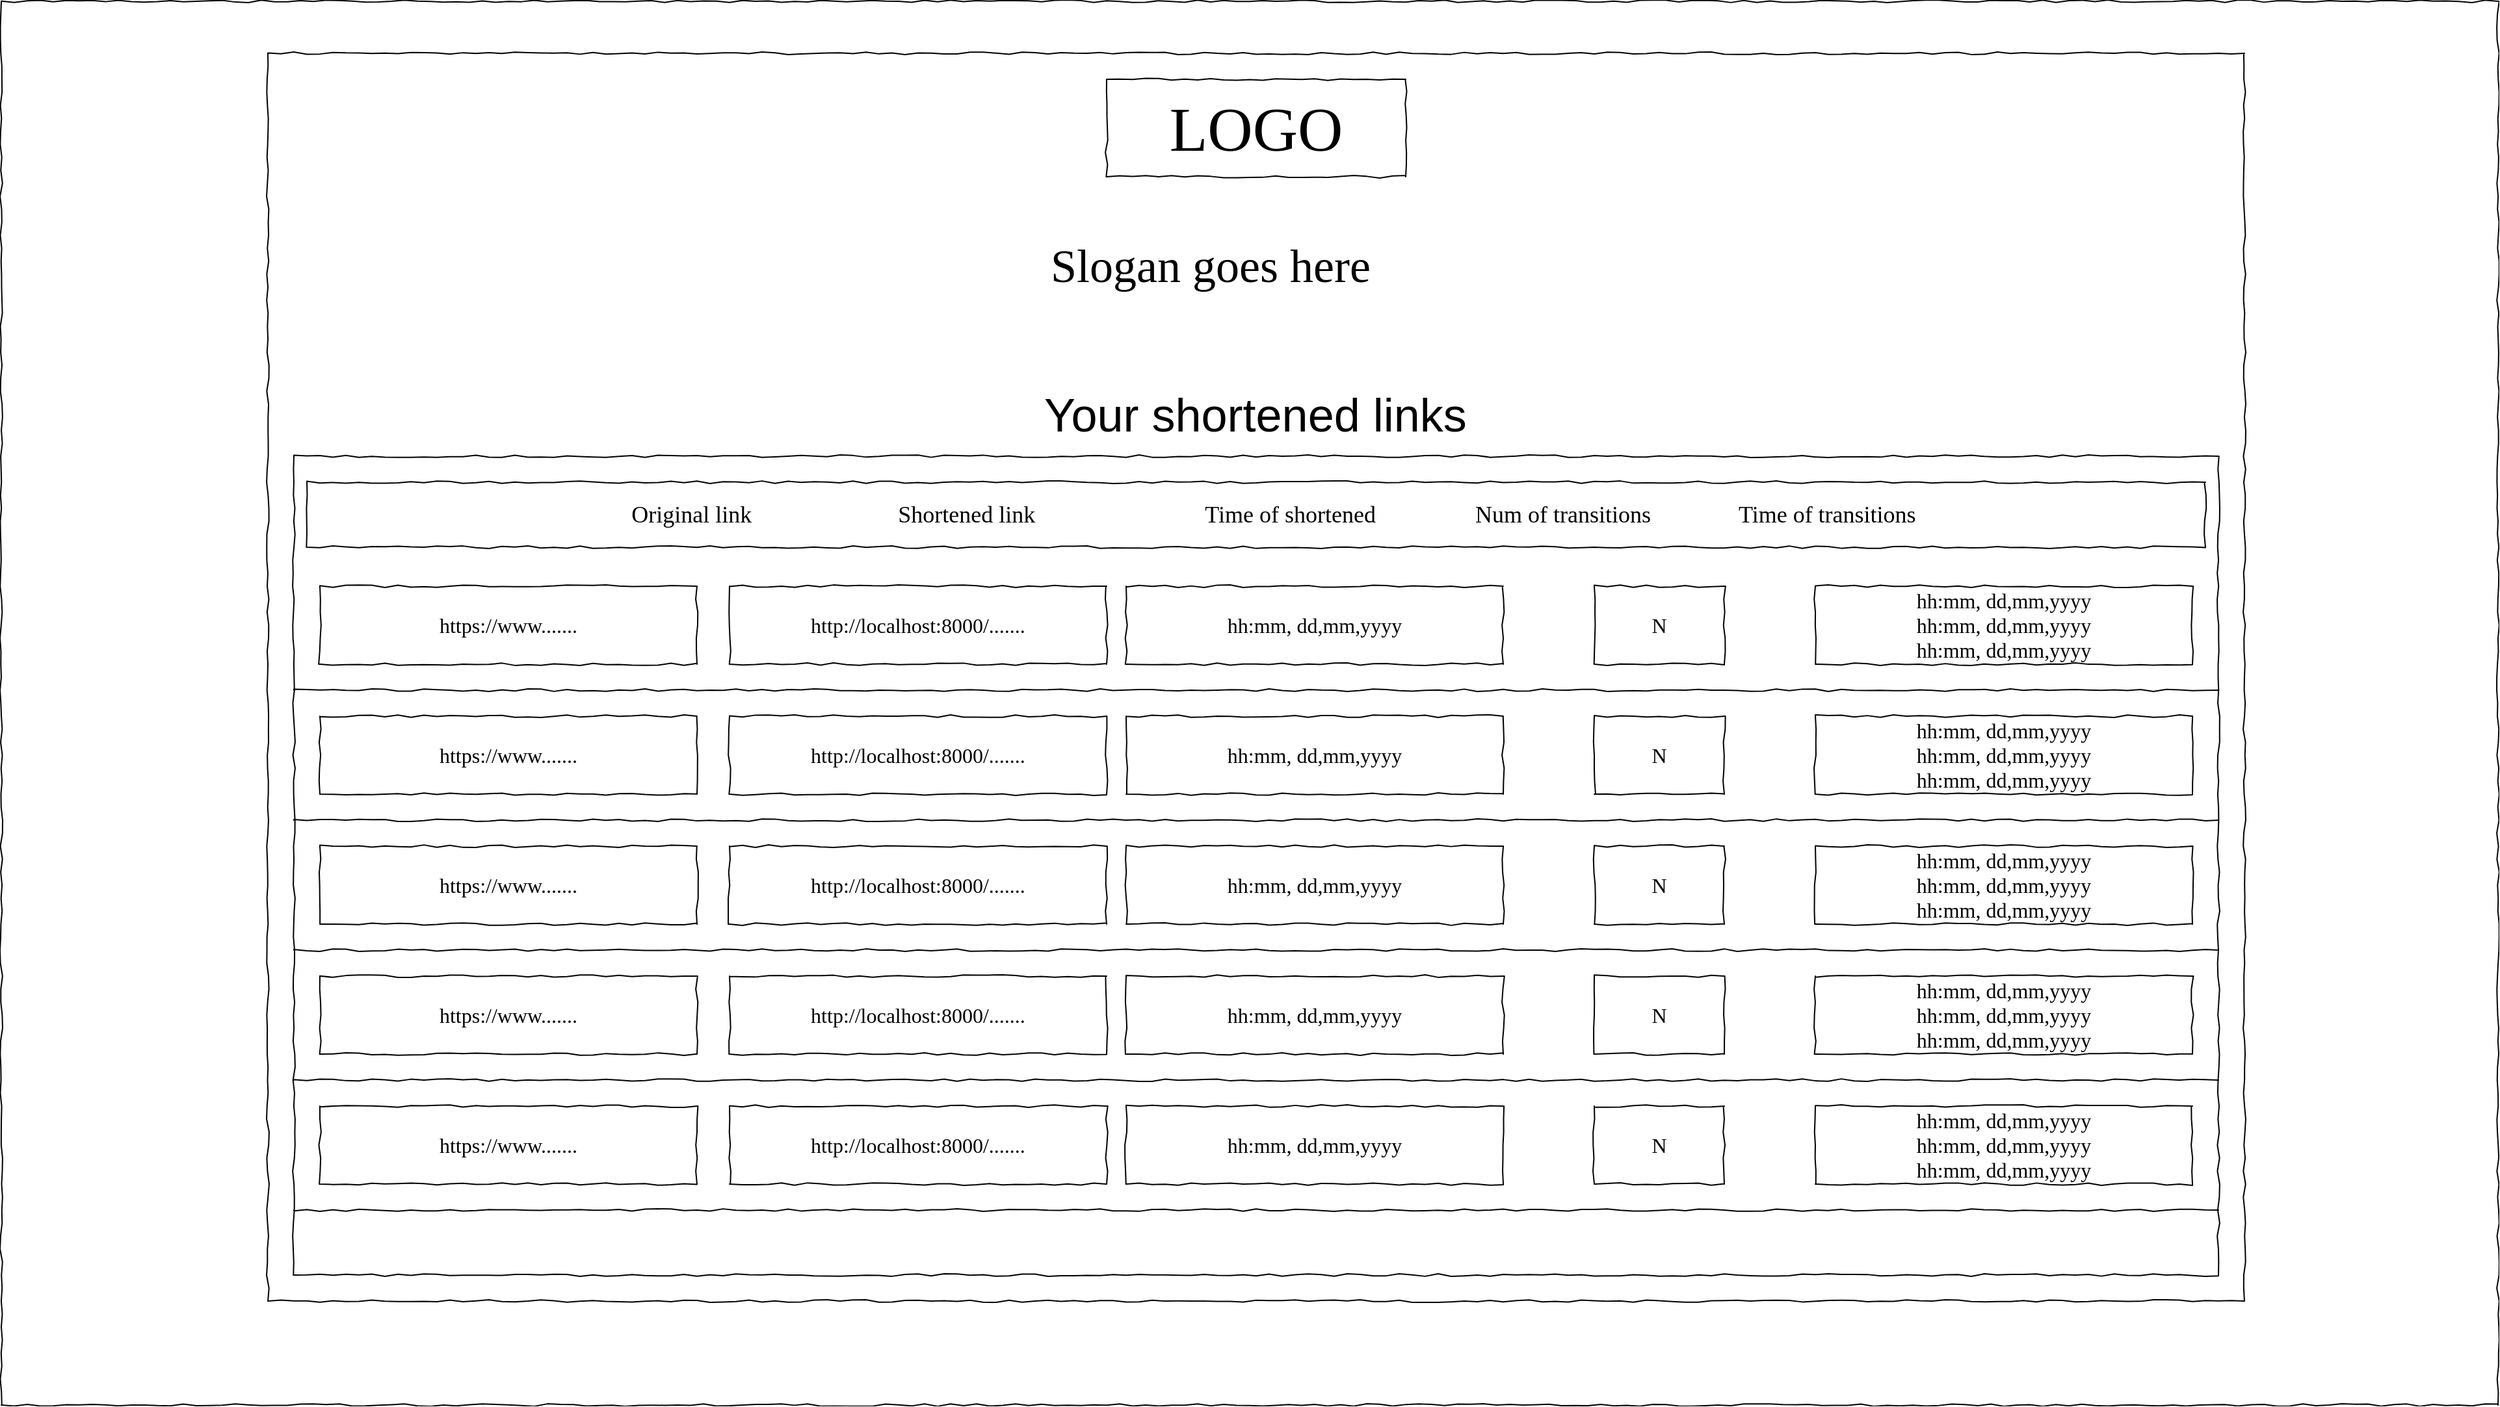 <mxfile version="26.0.16">
  <diagram name="Page-1" id="03018318-947c-dd8e-b7a3-06fadd420f32">
    <mxGraphModel dx="3149" dy="2836" grid="1" gridSize="10" guides="1" tooltips="1" connect="1" arrows="1" fold="1" page="1" pageScale="1" pageWidth="1100" pageHeight="850" background="#ffffff" math="0" shadow="0">
      <root>
        <mxCell id="0" />
        <mxCell id="1" parent="0" />
        <mxCell id="_zSwTG5S_GAaZdEpA28d-1" value="&lt;div style=&quot;text-align: justify&quot;&gt;&lt;br&gt;&lt;/div&gt;" style="whiteSpace=wrap;html=1;rounded=0;shadow=0;labelBackgroundColor=none;strokeWidth=1;fillColor=none;fontFamily=Verdana;fontSize=12;align=center;verticalAlign=top;spacing=10;comic=1;" vertex="1" parent="1">
          <mxGeometry x="-760" y="-1000" width="1520" height="960" as="geometry" />
        </mxCell>
        <mxCell id="677b7b8949515195-2" value="&lt;font style=&quot;font-size: 48px;&quot;&gt;LOGO&lt;/font&gt;" style="whiteSpace=wrap;html=1;rounded=0;shadow=0;labelBackgroundColor=none;strokeWidth=1;fontFamily=Verdana;fontSize=28;align=center;comic=1;rotation=0;" parent="1" vertex="1">
          <mxGeometry x="-115" y="-980" width="230" height="75" as="geometry" />
        </mxCell>
        <mxCell id="677b7b8949515195-26" value="&lt;font style=&quot;font-size: 16px;&quot;&gt;https://www.......&lt;/font&gt;" style="whiteSpace=wrap;html=1;rounded=0;shadow=0;labelBackgroundColor=none;strokeWidth=1;fillColor=none;fontFamily=Verdana;fontSize=12;align=center;comic=1;rotation=0;" parent="1" vertex="1">
          <mxGeometry x="-720" y="-590" width="290" height="60" as="geometry" />
        </mxCell>
        <mxCell id="677b7b8949515195-44" value="&lt;font style=&quot;font-size: 36px;&quot;&gt;Slogan goes here&lt;/font&gt;" style="text;html=1;points=[];align=left;verticalAlign=top;spacingTop=-4;fontSize=14;fontFamily=Verdana" parent="1" vertex="1">
          <mxGeometry x="-160" y="-860" width="320" height="50" as="geometry" />
        </mxCell>
        <mxCell id="_zSwTG5S_GAaZdEpA28d-8" value="&lt;div style=&quot;text-align: justify&quot;&gt;&lt;br&gt;&lt;/div&gt;" style="whiteSpace=wrap;html=1;rounded=0;shadow=0;labelBackgroundColor=none;strokeWidth=1;fillColor=none;fontFamily=Verdana;fontSize=12;align=center;verticalAlign=top;spacing=10;comic=1;" vertex="1" parent="1">
          <mxGeometry x="-965" y="-1040" width="1920" height="1080" as="geometry" />
        </mxCell>
        <mxCell id="_zSwTG5S_GAaZdEpA28d-10" value="&lt;font style=&quot;font-size: 36px;&quot;&gt;Your shortened links&lt;/font&gt;" style="text;whiteSpace=wrap;html=1;" vertex="1" parent="1">
          <mxGeometry x="-165" y="-750" width="330" height="40" as="geometry" />
        </mxCell>
        <mxCell id="_zSwTG5S_GAaZdEpA28d-11" value="&lt;div style=&quot;text-align: justify&quot;&gt;&lt;br&gt;&lt;/div&gt;" style="whiteSpace=wrap;html=1;rounded=0;shadow=0;labelBackgroundColor=none;strokeWidth=1;fillColor=none;fontFamily=Verdana;fontSize=12;align=center;verticalAlign=top;spacing=10;comic=1;" vertex="1" parent="1">
          <mxGeometry x="-740" y="-690" width="1480" height="630" as="geometry" />
        </mxCell>
        <mxCell id="_zSwTG5S_GAaZdEpA28d-12" value="&lt;div style=&quot;&quot;&gt;&lt;font style=&quot;font-size: 18px;&quot;&gt;&amp;nbsp; &amp;nbsp; &amp;nbsp; &amp;nbsp;Original link&amp;nbsp; &amp;nbsp; &amp;nbsp; &amp;nbsp; &amp;nbsp; &amp;nbsp; &amp;nbsp; &amp;nbsp; &amp;nbsp; &amp;nbsp; &amp;nbsp; &amp;nbsp; &amp;nbsp;Shortened link&amp;nbsp; &amp;nbsp; &amp;nbsp; &amp;nbsp; &amp;nbsp; &amp;nbsp; &amp;nbsp; &amp;nbsp; &amp;nbsp; &amp;nbsp; &amp;nbsp; &amp;nbsp; &amp;nbsp; &amp;nbsp; &amp;nbsp;Time of shortened&amp;nbsp; &amp;nbsp; &amp;nbsp; &amp;nbsp; &amp;nbsp; &amp;nbsp; &amp;nbsp; &amp;nbsp; &amp;nbsp;Num of transitions&amp;nbsp; &amp;nbsp; &amp;nbsp; &amp;nbsp; &amp;nbsp; &amp;nbsp; &amp;nbsp; &amp;nbsp;Time of transitions&amp;nbsp;&lt;/font&gt;&lt;/div&gt;" style="whiteSpace=wrap;html=1;rounded=0;shadow=0;labelBackgroundColor=none;strokeWidth=1;fillColor=none;fontFamily=Verdana;fontSize=12;align=center;verticalAlign=top;spacing=10;comic=1;" vertex="1" parent="1">
          <mxGeometry x="-730" y="-670" width="1460" height="50" as="geometry" />
        </mxCell>
        <mxCell id="_zSwTG5S_GAaZdEpA28d-13" value="" style="line;strokeWidth=1;html=1;rounded=0;shadow=0;labelBackgroundColor=none;fillColor=none;fontFamily=Verdana;fontSize=14;fontColor=#000000;align=center;comic=1;" vertex="1" parent="1">
          <mxGeometry x="-740" y="-515" width="1480" height="10" as="geometry" />
        </mxCell>
        <mxCell id="_zSwTG5S_GAaZdEpA28d-14" value="&lt;span style=&quot;background-color: transparent; color: light-dark(rgb(0, 0, 0), rgb(255, 255, 255));&quot;&gt;&lt;font style=&quot;font-size: 16px;&quot;&gt;http://localhost:8000/.......&lt;/font&gt;&lt;/span&gt;" style="whiteSpace=wrap;html=1;rounded=0;shadow=0;labelBackgroundColor=none;strokeWidth=1;fillColor=none;fontFamily=Verdana;fontSize=12;align=center;comic=1;rotation=0;" vertex="1" parent="1">
          <mxGeometry x="-405" y="-590" width="290" height="60" as="geometry" />
        </mxCell>
        <mxCell id="_zSwTG5S_GAaZdEpA28d-15" value="&lt;span style=&quot;background-color: transparent; color: light-dark(rgb(0, 0, 0), rgb(255, 255, 255));&quot;&gt;&lt;font style=&quot;font-size: 16px;&quot;&gt;hh:mm, dd,mm,yyyy&lt;/font&gt;&lt;/span&gt;" style="whiteSpace=wrap;html=1;rounded=0;shadow=0;labelBackgroundColor=none;strokeWidth=1;fillColor=none;fontFamily=Verdana;fontSize=12;align=center;comic=1;rotation=0;" vertex="1" parent="1">
          <mxGeometry x="-100" y="-590" width="290" height="60" as="geometry" />
        </mxCell>
        <mxCell id="_zSwTG5S_GAaZdEpA28d-16" value="&lt;span style=&quot;background-color: transparent; color: light-dark(rgb(0, 0, 0), rgb(255, 255, 255));&quot;&gt;&lt;font style=&quot;font-size: 16px;&quot;&gt;N&lt;/font&gt;&lt;/span&gt;" style="whiteSpace=wrap;html=1;rounded=0;shadow=0;labelBackgroundColor=none;strokeWidth=1;fillColor=none;fontFamily=Verdana;fontSize=12;align=center;comic=1;rotation=0;" vertex="1" parent="1">
          <mxGeometry x="260" y="-590" width="100" height="60" as="geometry" />
        </mxCell>
        <mxCell id="_zSwTG5S_GAaZdEpA28d-17" value="&lt;span style=&quot;background-color: transparent; color: light-dark(rgb(0, 0, 0), rgb(255, 255, 255));&quot;&gt;&lt;font style=&quot;font-size: 16px;&quot;&gt;hh:mm, dd,mm,yyyy&lt;/font&gt;&lt;/span&gt;&lt;div&gt;&lt;span style=&quot;font-size: 16px;&quot;&gt;hh:mm, dd,mm,yyyy&lt;/span&gt;&lt;span style=&quot;background-color: transparent; color: light-dark(rgb(0, 0, 0), rgb(255, 255, 255));&quot;&gt;&lt;font style=&quot;font-size: 16px;&quot;&gt;&lt;/font&gt;&lt;/span&gt;&lt;/div&gt;&lt;div&gt;&lt;span style=&quot;font-size: 16px;&quot;&gt;hh:mm, dd,mm,yyyy&lt;/span&gt;&lt;span style=&quot;font-size: 16px;&quot;&gt;&lt;/span&gt;&lt;/div&gt;" style="whiteSpace=wrap;html=1;rounded=0;shadow=0;labelBackgroundColor=none;strokeWidth=1;fillColor=none;fontFamily=Verdana;fontSize=12;align=center;comic=1;rotation=0;" vertex="1" parent="1">
          <mxGeometry x="430" y="-590" width="290" height="60" as="geometry" />
        </mxCell>
        <mxCell id="_zSwTG5S_GAaZdEpA28d-70" value="&lt;font style=&quot;font-size: 16px;&quot;&gt;https://www.......&lt;/font&gt;" style="whiteSpace=wrap;html=1;rounded=0;shadow=0;labelBackgroundColor=none;strokeWidth=1;fillColor=none;fontFamily=Verdana;fontSize=12;align=center;comic=1;rotation=0;" vertex="1" parent="1">
          <mxGeometry x="-720" y="-490" width="290" height="60" as="geometry" />
        </mxCell>
        <mxCell id="_zSwTG5S_GAaZdEpA28d-71" value="" style="line;strokeWidth=1;html=1;rounded=0;shadow=0;labelBackgroundColor=none;fillColor=none;fontFamily=Verdana;fontSize=14;fontColor=#000000;align=center;comic=1;" vertex="1" parent="1">
          <mxGeometry x="-740" y="-415" width="1480" height="10" as="geometry" />
        </mxCell>
        <mxCell id="_zSwTG5S_GAaZdEpA28d-72" value="&lt;span style=&quot;background-color: transparent; color: light-dark(rgb(0, 0, 0), rgb(255, 255, 255));&quot;&gt;&lt;font style=&quot;font-size: 16px;&quot;&gt;http://localhost:8000/.......&lt;/font&gt;&lt;/span&gt;" style="whiteSpace=wrap;html=1;rounded=0;shadow=0;labelBackgroundColor=none;strokeWidth=1;fillColor=none;fontFamily=Verdana;fontSize=12;align=center;comic=1;rotation=0;" vertex="1" parent="1">
          <mxGeometry x="-405" y="-490" width="290" height="60" as="geometry" />
        </mxCell>
        <mxCell id="_zSwTG5S_GAaZdEpA28d-73" value="&lt;span style=&quot;background-color: transparent; color: light-dark(rgb(0, 0, 0), rgb(255, 255, 255));&quot;&gt;&lt;font style=&quot;font-size: 16px;&quot;&gt;hh:mm, dd,mm,yyyy&lt;/font&gt;&lt;/span&gt;" style="whiteSpace=wrap;html=1;rounded=0;shadow=0;labelBackgroundColor=none;strokeWidth=1;fillColor=none;fontFamily=Verdana;fontSize=12;align=center;comic=1;rotation=0;" vertex="1" parent="1">
          <mxGeometry x="-100" y="-490" width="290" height="60" as="geometry" />
        </mxCell>
        <mxCell id="_zSwTG5S_GAaZdEpA28d-74" value="&lt;span style=&quot;background-color: transparent; color: light-dark(rgb(0, 0, 0), rgb(255, 255, 255));&quot;&gt;&lt;font style=&quot;font-size: 16px;&quot;&gt;N&lt;/font&gt;&lt;/span&gt;" style="whiteSpace=wrap;html=1;rounded=0;shadow=0;labelBackgroundColor=none;strokeWidth=1;fillColor=none;fontFamily=Verdana;fontSize=12;align=center;comic=1;rotation=0;" vertex="1" parent="1">
          <mxGeometry x="260" y="-490" width="100" height="60" as="geometry" />
        </mxCell>
        <mxCell id="_zSwTG5S_GAaZdEpA28d-75" value="&lt;span style=&quot;background-color: transparent; color: light-dark(rgb(0, 0, 0), rgb(255, 255, 255));&quot;&gt;&lt;font style=&quot;font-size: 16px;&quot;&gt;hh:mm, dd,mm,yyyy&lt;/font&gt;&lt;/span&gt;&lt;div&gt;&lt;span style=&quot;font-size: 16px;&quot;&gt;hh:mm, dd,mm,yyyy&lt;/span&gt;&lt;span style=&quot;background-color: transparent; color: light-dark(rgb(0, 0, 0), rgb(255, 255, 255));&quot;&gt;&lt;font style=&quot;font-size: 16px;&quot;&gt;&lt;/font&gt;&lt;/span&gt;&lt;/div&gt;&lt;div&gt;&lt;span style=&quot;font-size: 16px;&quot;&gt;hh:mm, dd,mm,yyyy&lt;/span&gt;&lt;span style=&quot;font-size: 16px;&quot;&gt;&lt;/span&gt;&lt;/div&gt;" style="whiteSpace=wrap;html=1;rounded=0;shadow=0;labelBackgroundColor=none;strokeWidth=1;fillColor=none;fontFamily=Verdana;fontSize=12;align=center;comic=1;rotation=0;" vertex="1" parent="1">
          <mxGeometry x="430" y="-490" width="290" height="60" as="geometry" />
        </mxCell>
        <mxCell id="_zSwTG5S_GAaZdEpA28d-76" value="&lt;font style=&quot;font-size: 16px;&quot;&gt;https://www.......&lt;/font&gt;" style="whiteSpace=wrap;html=1;rounded=0;shadow=0;labelBackgroundColor=none;strokeWidth=1;fillColor=none;fontFamily=Verdana;fontSize=12;align=center;comic=1;rotation=0;" vertex="1" parent="1">
          <mxGeometry x="-720" y="-390" width="290" height="60" as="geometry" />
        </mxCell>
        <mxCell id="_zSwTG5S_GAaZdEpA28d-77" value="" style="line;strokeWidth=1;html=1;rounded=0;shadow=0;labelBackgroundColor=none;fillColor=none;fontFamily=Verdana;fontSize=14;fontColor=#000000;align=center;comic=1;" vertex="1" parent="1">
          <mxGeometry x="-740" y="-315" width="1480" height="10" as="geometry" />
        </mxCell>
        <mxCell id="_zSwTG5S_GAaZdEpA28d-78" value="&lt;span style=&quot;background-color: transparent; color: light-dark(rgb(0, 0, 0), rgb(255, 255, 255));&quot;&gt;&lt;font style=&quot;font-size: 16px;&quot;&gt;http://localhost:8000/.......&lt;/font&gt;&lt;/span&gt;" style="whiteSpace=wrap;html=1;rounded=0;shadow=0;labelBackgroundColor=none;strokeWidth=1;fillColor=none;fontFamily=Verdana;fontSize=12;align=center;comic=1;rotation=0;" vertex="1" parent="1">
          <mxGeometry x="-405" y="-390" width="290" height="60" as="geometry" />
        </mxCell>
        <mxCell id="_zSwTG5S_GAaZdEpA28d-79" value="&lt;span style=&quot;background-color: transparent; color: light-dark(rgb(0, 0, 0), rgb(255, 255, 255));&quot;&gt;&lt;font style=&quot;font-size: 16px;&quot;&gt;hh:mm, dd,mm,yyyy&lt;/font&gt;&lt;/span&gt;" style="whiteSpace=wrap;html=1;rounded=0;shadow=0;labelBackgroundColor=none;strokeWidth=1;fillColor=none;fontFamily=Verdana;fontSize=12;align=center;comic=1;rotation=0;" vertex="1" parent="1">
          <mxGeometry x="-100" y="-390" width="290" height="60" as="geometry" />
        </mxCell>
        <mxCell id="_zSwTG5S_GAaZdEpA28d-80" value="&lt;span style=&quot;background-color: transparent; color: light-dark(rgb(0, 0, 0), rgb(255, 255, 255));&quot;&gt;&lt;font style=&quot;font-size: 16px;&quot;&gt;N&lt;/font&gt;&lt;/span&gt;" style="whiteSpace=wrap;html=1;rounded=0;shadow=0;labelBackgroundColor=none;strokeWidth=1;fillColor=none;fontFamily=Verdana;fontSize=12;align=center;comic=1;rotation=0;" vertex="1" parent="1">
          <mxGeometry x="260" y="-390" width="100" height="60" as="geometry" />
        </mxCell>
        <mxCell id="_zSwTG5S_GAaZdEpA28d-81" value="&lt;span style=&quot;background-color: transparent; color: light-dark(rgb(0, 0, 0), rgb(255, 255, 255));&quot;&gt;&lt;font style=&quot;font-size: 16px;&quot;&gt;hh:mm, dd,mm,yyyy&lt;/font&gt;&lt;/span&gt;&lt;div&gt;&lt;span style=&quot;font-size: 16px;&quot;&gt;hh:mm, dd,mm,yyyy&lt;/span&gt;&lt;span style=&quot;background-color: transparent; color: light-dark(rgb(0, 0, 0), rgb(255, 255, 255));&quot;&gt;&lt;font style=&quot;font-size: 16px;&quot;&gt;&lt;/font&gt;&lt;/span&gt;&lt;/div&gt;&lt;div&gt;&lt;span style=&quot;font-size: 16px;&quot;&gt;hh:mm, dd,mm,yyyy&lt;/span&gt;&lt;span style=&quot;font-size: 16px;&quot;&gt;&lt;/span&gt;&lt;/div&gt;" style="whiteSpace=wrap;html=1;rounded=0;shadow=0;labelBackgroundColor=none;strokeWidth=1;fillColor=none;fontFamily=Verdana;fontSize=12;align=center;comic=1;rotation=0;" vertex="1" parent="1">
          <mxGeometry x="430" y="-390" width="290" height="60" as="geometry" />
        </mxCell>
        <mxCell id="_zSwTG5S_GAaZdEpA28d-82" value="&lt;font style=&quot;font-size: 16px;&quot;&gt;https://www.......&lt;/font&gt;" style="whiteSpace=wrap;html=1;rounded=0;shadow=0;labelBackgroundColor=none;strokeWidth=1;fillColor=none;fontFamily=Verdana;fontSize=12;align=center;comic=1;rotation=0;" vertex="1" parent="1">
          <mxGeometry x="-720" y="-290" width="290" height="60" as="geometry" />
        </mxCell>
        <mxCell id="_zSwTG5S_GAaZdEpA28d-83" value="" style="line;strokeWidth=1;html=1;rounded=0;shadow=0;labelBackgroundColor=none;fillColor=none;fontFamily=Verdana;fontSize=14;fontColor=#000000;align=center;comic=1;" vertex="1" parent="1">
          <mxGeometry x="-740" y="-215" width="1480" height="10" as="geometry" />
        </mxCell>
        <mxCell id="_zSwTG5S_GAaZdEpA28d-84" value="&lt;span style=&quot;background-color: transparent; color: light-dark(rgb(0, 0, 0), rgb(255, 255, 255));&quot;&gt;&lt;font style=&quot;font-size: 16px;&quot;&gt;http://localhost:8000/.......&lt;/font&gt;&lt;/span&gt;" style="whiteSpace=wrap;html=1;rounded=0;shadow=0;labelBackgroundColor=none;strokeWidth=1;fillColor=none;fontFamily=Verdana;fontSize=12;align=center;comic=1;rotation=0;" vertex="1" parent="1">
          <mxGeometry x="-405" y="-290" width="290" height="60" as="geometry" />
        </mxCell>
        <mxCell id="_zSwTG5S_GAaZdEpA28d-85" value="&lt;span style=&quot;background-color: transparent; color: light-dark(rgb(0, 0, 0), rgb(255, 255, 255));&quot;&gt;&lt;font style=&quot;font-size: 16px;&quot;&gt;hh:mm, dd,mm,yyyy&lt;/font&gt;&lt;/span&gt;" style="whiteSpace=wrap;html=1;rounded=0;shadow=0;labelBackgroundColor=none;strokeWidth=1;fillColor=none;fontFamily=Verdana;fontSize=12;align=center;comic=1;rotation=0;" vertex="1" parent="1">
          <mxGeometry x="-100" y="-290" width="290" height="60" as="geometry" />
        </mxCell>
        <mxCell id="_zSwTG5S_GAaZdEpA28d-86" value="&lt;span style=&quot;background-color: transparent; color: light-dark(rgb(0, 0, 0), rgb(255, 255, 255));&quot;&gt;&lt;font style=&quot;font-size: 16px;&quot;&gt;N&lt;/font&gt;&lt;/span&gt;" style="whiteSpace=wrap;html=1;rounded=0;shadow=0;labelBackgroundColor=none;strokeWidth=1;fillColor=none;fontFamily=Verdana;fontSize=12;align=center;comic=1;rotation=0;" vertex="1" parent="1">
          <mxGeometry x="260" y="-290" width="100" height="60" as="geometry" />
        </mxCell>
        <mxCell id="_zSwTG5S_GAaZdEpA28d-87" value="&lt;span style=&quot;background-color: transparent; color: light-dark(rgb(0, 0, 0), rgb(255, 255, 255));&quot;&gt;&lt;font style=&quot;font-size: 16px;&quot;&gt;hh:mm, dd,mm,yyyy&lt;/font&gt;&lt;/span&gt;&lt;div&gt;&lt;span style=&quot;font-size: 16px;&quot;&gt;hh:mm, dd,mm,yyyy&lt;/span&gt;&lt;span style=&quot;background-color: transparent; color: light-dark(rgb(0, 0, 0), rgb(255, 255, 255));&quot;&gt;&lt;font style=&quot;font-size: 16px;&quot;&gt;&lt;/font&gt;&lt;/span&gt;&lt;/div&gt;&lt;div&gt;&lt;span style=&quot;font-size: 16px;&quot;&gt;hh:mm, dd,mm,yyyy&lt;/span&gt;&lt;span style=&quot;font-size: 16px;&quot;&gt;&lt;/span&gt;&lt;/div&gt;" style="whiteSpace=wrap;html=1;rounded=0;shadow=0;labelBackgroundColor=none;strokeWidth=1;fillColor=none;fontFamily=Verdana;fontSize=12;align=center;comic=1;rotation=0;" vertex="1" parent="1">
          <mxGeometry x="430" y="-290" width="290" height="60" as="geometry" />
        </mxCell>
        <mxCell id="_zSwTG5S_GAaZdEpA28d-88" value="&lt;font style=&quot;font-size: 16px;&quot;&gt;https://www.......&lt;/font&gt;" style="whiteSpace=wrap;html=1;rounded=0;shadow=0;labelBackgroundColor=none;strokeWidth=1;fillColor=none;fontFamily=Verdana;fontSize=12;align=center;comic=1;rotation=0;" vertex="1" parent="1">
          <mxGeometry x="-720" y="-190" width="290" height="60" as="geometry" />
        </mxCell>
        <mxCell id="_zSwTG5S_GAaZdEpA28d-89" value="" style="line;strokeWidth=1;html=1;rounded=0;shadow=0;labelBackgroundColor=none;fillColor=none;fontFamily=Verdana;fontSize=14;fontColor=#000000;align=center;comic=1;" vertex="1" parent="1">
          <mxGeometry x="-740" y="-115" width="1480" height="10" as="geometry" />
        </mxCell>
        <mxCell id="_zSwTG5S_GAaZdEpA28d-90" value="&lt;span style=&quot;background-color: transparent; color: light-dark(rgb(0, 0, 0), rgb(255, 255, 255));&quot;&gt;&lt;font style=&quot;font-size: 16px;&quot;&gt;http://localhost:8000/.......&lt;/font&gt;&lt;/span&gt;" style="whiteSpace=wrap;html=1;rounded=0;shadow=0;labelBackgroundColor=none;strokeWidth=1;fillColor=none;fontFamily=Verdana;fontSize=12;align=center;comic=1;rotation=0;" vertex="1" parent="1">
          <mxGeometry x="-405" y="-190" width="290" height="60" as="geometry" />
        </mxCell>
        <mxCell id="_zSwTG5S_GAaZdEpA28d-91" value="&lt;span style=&quot;background-color: transparent; color: light-dark(rgb(0, 0, 0), rgb(255, 255, 255));&quot;&gt;&lt;font style=&quot;font-size: 16px;&quot;&gt;hh:mm, dd,mm,yyyy&lt;/font&gt;&lt;/span&gt;" style="whiteSpace=wrap;html=1;rounded=0;shadow=0;labelBackgroundColor=none;strokeWidth=1;fillColor=none;fontFamily=Verdana;fontSize=12;align=center;comic=1;rotation=0;" vertex="1" parent="1">
          <mxGeometry x="-100" y="-190" width="290" height="60" as="geometry" />
        </mxCell>
        <mxCell id="_zSwTG5S_GAaZdEpA28d-92" value="&lt;span style=&quot;background-color: transparent; color: light-dark(rgb(0, 0, 0), rgb(255, 255, 255));&quot;&gt;&lt;font style=&quot;font-size: 16px;&quot;&gt;N&lt;/font&gt;&lt;/span&gt;" style="whiteSpace=wrap;html=1;rounded=0;shadow=0;labelBackgroundColor=none;strokeWidth=1;fillColor=none;fontFamily=Verdana;fontSize=12;align=center;comic=1;rotation=0;" vertex="1" parent="1">
          <mxGeometry x="260" y="-190" width="100" height="60" as="geometry" />
        </mxCell>
        <mxCell id="_zSwTG5S_GAaZdEpA28d-93" value="&lt;span style=&quot;background-color: transparent; color: light-dark(rgb(0, 0, 0), rgb(255, 255, 255));&quot;&gt;&lt;font style=&quot;font-size: 16px;&quot;&gt;hh:mm, dd,mm,yyyy&lt;/font&gt;&lt;/span&gt;&lt;div&gt;&lt;span style=&quot;font-size: 16px;&quot;&gt;hh:mm, dd,mm,yyyy&lt;/span&gt;&lt;span style=&quot;background-color: transparent; color: light-dark(rgb(0, 0, 0), rgb(255, 255, 255));&quot;&gt;&lt;font style=&quot;font-size: 16px;&quot;&gt;&lt;/font&gt;&lt;/span&gt;&lt;/div&gt;&lt;div&gt;&lt;span style=&quot;font-size: 16px;&quot;&gt;hh:mm, dd,mm,yyyy&lt;/span&gt;&lt;span style=&quot;font-size: 16px;&quot;&gt;&lt;/span&gt;&lt;/div&gt;" style="whiteSpace=wrap;html=1;rounded=0;shadow=0;labelBackgroundColor=none;strokeWidth=1;fillColor=none;fontFamily=Verdana;fontSize=12;align=center;comic=1;rotation=0;" vertex="1" parent="1">
          <mxGeometry x="430" y="-190" width="290" height="60" as="geometry" />
        </mxCell>
      </root>
    </mxGraphModel>
  </diagram>
</mxfile>
